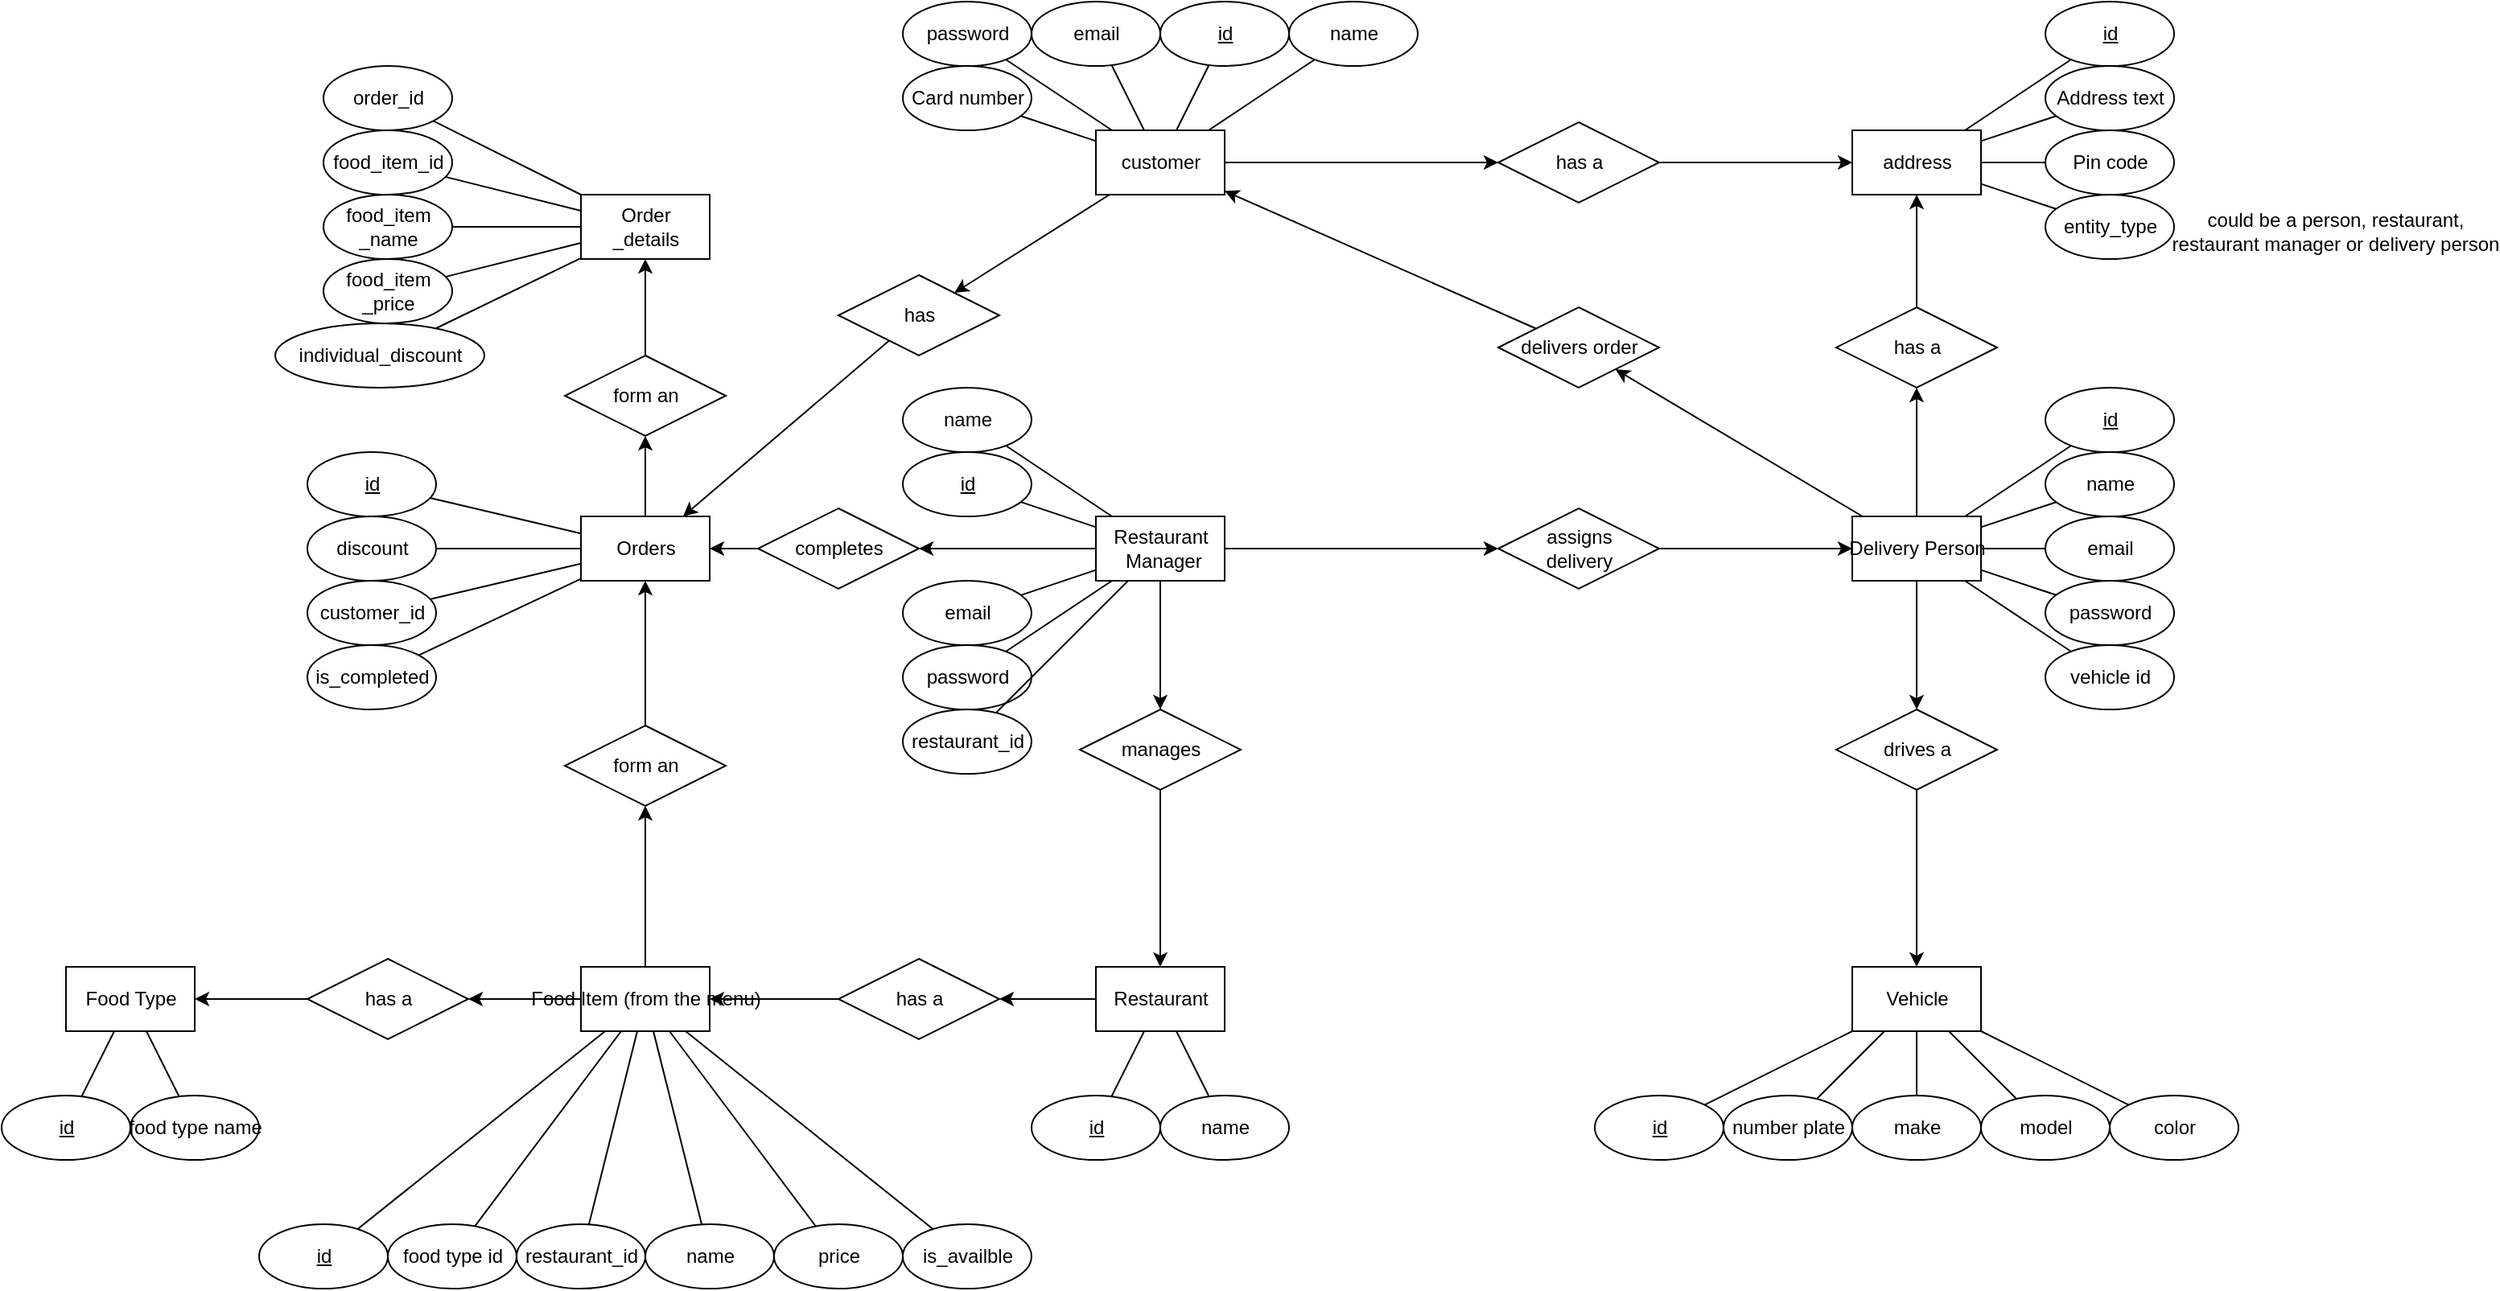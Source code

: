 <mxfile version="15.9.5" type="github">
  <diagram id="fd4n77I02KMqg5OLKuqp" name="Page-1">
    <mxGraphModel dx="2595" dy="1340" grid="1" gridSize="10" guides="1" tooltips="1" connect="1" arrows="1" fold="1" page="1" pageScale="1" pageWidth="1600" pageHeight="900" math="0" shadow="0">
      <root>
        <mxCell id="0" />
        <mxCell id="1" parent="0" />
        <mxCell id="MphkFnUnFCBE37njWN6I-1" value="customer" style="rounded=0;html=1;" vertex="1" parent="1">
          <mxGeometry x="720" y="140" width="80" height="40" as="geometry" />
        </mxCell>
        <mxCell id="MphkFnUnFCBE37njWN6I-2" value="id" style="ellipse;html=1;fontStyle=4" vertex="1" parent="1">
          <mxGeometry x="760" y="60" width="80" height="40" as="geometry" />
        </mxCell>
        <mxCell id="MphkFnUnFCBE37njWN6I-3" value="email" style="ellipse;html=1;" vertex="1" parent="1">
          <mxGeometry x="680" y="60" width="80" height="40" as="geometry" />
        </mxCell>
        <mxCell id="MphkFnUnFCBE37njWN6I-4" value="password" style="ellipse;html=1;" vertex="1" parent="1">
          <mxGeometry x="600" y="60" width="80" height="40" as="geometry" />
        </mxCell>
        <mxCell id="MphkFnUnFCBE37njWN6I-5" value="name" style="ellipse;html=1;" vertex="1" parent="1">
          <mxGeometry x="840" y="60" width="80" height="40" as="geometry" />
        </mxCell>
        <mxCell id="MphkFnUnFCBE37njWN6I-6" value="address" style="rounded=0;html=1;" vertex="1" parent="1">
          <mxGeometry x="1190" y="140" width="80" height="40" as="geometry" />
        </mxCell>
        <mxCell id="MphkFnUnFCBE37njWN6I-7" value="" style="endArrow=none;html=1;rounded=0;" edge="1" parent="1" source="MphkFnUnFCBE37njWN6I-4" target="MphkFnUnFCBE37njWN6I-1">
          <mxGeometry width="50" height="50" relative="1" as="geometry">
            <mxPoint x="960" y="310" as="sourcePoint" />
            <mxPoint x="1010" y="260" as="targetPoint" />
          </mxGeometry>
        </mxCell>
        <mxCell id="MphkFnUnFCBE37njWN6I-8" value="" style="endArrow=none;html=1;rounded=0;" edge="1" parent="1" source="MphkFnUnFCBE37njWN6I-3" target="MphkFnUnFCBE37njWN6I-1">
          <mxGeometry width="50" height="50" relative="1" as="geometry">
            <mxPoint x="690" y="170" as="sourcePoint" />
            <mxPoint x="730" y="170" as="targetPoint" />
          </mxGeometry>
        </mxCell>
        <mxCell id="MphkFnUnFCBE37njWN6I-9" value="" style="endArrow=none;html=1;rounded=0;" edge="1" parent="1" source="MphkFnUnFCBE37njWN6I-2" target="MphkFnUnFCBE37njWN6I-1">
          <mxGeometry width="50" height="50" relative="1" as="geometry">
            <mxPoint x="683.538" y="140.9" as="sourcePoint" />
            <mxPoint x="730" y="156.667" as="targetPoint" />
          </mxGeometry>
        </mxCell>
        <mxCell id="MphkFnUnFCBE37njWN6I-10" value="" style="endArrow=none;html=1;rounded=0;" edge="1" parent="1" source="MphkFnUnFCBE37njWN6I-5" target="MphkFnUnFCBE37njWN6I-1">
          <mxGeometry width="50" height="50" relative="1" as="geometry">
            <mxPoint x="674.0" y="106.0" as="sourcePoint" />
            <mxPoint x="740" y="150" as="targetPoint" />
          </mxGeometry>
        </mxCell>
        <mxCell id="MphkFnUnFCBE37njWN6I-11" value="" style="endArrow=classic;html=1;rounded=0;endFill=1;" edge="1" parent="1" source="MphkFnUnFCBE37njWN6I-1" target="MphkFnUnFCBE37njWN6I-12">
          <mxGeometry width="50" height="50" relative="1" as="geometry">
            <mxPoint x="960" y="310" as="sourcePoint" />
            <mxPoint x="1010" y="260" as="targetPoint" />
          </mxGeometry>
        </mxCell>
        <mxCell id="MphkFnUnFCBE37njWN6I-12" value="has a" style="shape=rhombus;perimeter=rhombusPerimeter;html=1;align=center;" vertex="1" parent="1">
          <mxGeometry x="970" y="135" width="100" height="50" as="geometry" />
        </mxCell>
        <mxCell id="MphkFnUnFCBE37njWN6I-13" value="" style="endArrow=classic;html=1;rounded=0;endFill=1;" edge="1" parent="1" source="MphkFnUnFCBE37njWN6I-12" target="MphkFnUnFCBE37njWN6I-6">
          <mxGeometry relative="1" as="geometry">
            <mxPoint x="1000" y="290" as="sourcePoint" />
            <mxPoint x="1160" y="290" as="targetPoint" />
          </mxGeometry>
        </mxCell>
        <mxCell id="MphkFnUnFCBE37njWN6I-14" value="id" style="ellipse;html=1;align=center;fontStyle=4" vertex="1" parent="1">
          <mxGeometry x="1310" y="60" width="80" height="40" as="geometry" />
        </mxCell>
        <mxCell id="MphkFnUnFCBE37njWN6I-16" value="Address text" style="ellipse;html=1;align=center;" vertex="1" parent="1">
          <mxGeometry x="1310" y="100" width="80" height="40" as="geometry" />
        </mxCell>
        <mxCell id="MphkFnUnFCBE37njWN6I-17" value="Pin code" style="ellipse;html=1;align=center;" vertex="1" parent="1">
          <mxGeometry x="1310" y="140" width="80" height="40" as="geometry" />
        </mxCell>
        <mxCell id="MphkFnUnFCBE37njWN6I-19" value="Card number" style="ellipse;html=1;align=center;" vertex="1" parent="1">
          <mxGeometry x="600" y="100" width="80" height="40" as="geometry" />
        </mxCell>
        <mxCell id="MphkFnUnFCBE37njWN6I-20" value="" style="endArrow=none;html=1;rounded=0;" edge="1" parent="1" source="MphkFnUnFCBE37njWN6I-6" target="MphkFnUnFCBE37njWN6I-14">
          <mxGeometry relative="1" as="geometry">
            <mxPoint x="1120" y="260" as="sourcePoint" />
            <mxPoint x="1280" y="260" as="targetPoint" />
          </mxGeometry>
        </mxCell>
        <mxCell id="MphkFnUnFCBE37njWN6I-22" value="" style="endArrow=none;html=1;rounded=0;" edge="1" parent="1" source="MphkFnUnFCBE37njWN6I-6" target="MphkFnUnFCBE37njWN6I-16">
          <mxGeometry relative="1" as="geometry">
            <mxPoint x="1260" y="160" as="sourcePoint" />
            <mxPoint x="1280.299" y="119.403" as="targetPoint" />
          </mxGeometry>
        </mxCell>
        <mxCell id="MphkFnUnFCBE37njWN6I-23" value="" style="endArrow=none;html=1;rounded=0;" edge="1" parent="1" source="MphkFnUnFCBE37njWN6I-6" target="MphkFnUnFCBE37njWN6I-17">
          <mxGeometry relative="1" as="geometry">
            <mxPoint x="1270" y="170" as="sourcePoint" />
            <mxPoint x="1290.299" y="129.403" as="targetPoint" />
          </mxGeometry>
        </mxCell>
        <mxCell id="MphkFnUnFCBE37njWN6I-25" value="" style="endArrow=none;html=1;rounded=0;" edge="1" parent="1" source="MphkFnUnFCBE37njWN6I-1" target="MphkFnUnFCBE37njWN6I-19">
          <mxGeometry relative="1" as="geometry">
            <mxPoint x="910" y="200" as="sourcePoint" />
            <mxPoint x="1070" y="200" as="targetPoint" />
          </mxGeometry>
        </mxCell>
        <mxCell id="MphkFnUnFCBE37njWN6I-26" value="&lt;div&gt;Restaurant&lt;/div&gt;&amp;nbsp;Manager" style="rounded=0;html=1;" vertex="1" parent="1">
          <mxGeometry x="720" y="380" width="80" height="40" as="geometry" />
        </mxCell>
        <mxCell id="MphkFnUnFCBE37njWN6I-28" value="Delivery Person" style="rounded=0;html=1;" vertex="1" parent="1">
          <mxGeometry x="1190" y="380" width="80" height="40" as="geometry" />
        </mxCell>
        <mxCell id="MphkFnUnFCBE37njWN6I-29" value="" style="endArrow=classic;html=1;rounded=0;endFill=1;" edge="1" parent="1" target="MphkFnUnFCBE37njWN6I-30" source="MphkFnUnFCBE37njWN6I-26">
          <mxGeometry width="50" height="50" relative="1" as="geometry">
            <mxPoint x="800" y="350" as="sourcePoint" />
            <mxPoint x="1010" y="450" as="targetPoint" />
          </mxGeometry>
        </mxCell>
        <mxCell id="MphkFnUnFCBE37njWN6I-30" value="&lt;div&gt;assigns&lt;/div&gt;&lt;div&gt;delivery&lt;/div&gt;" style="shape=rhombus;perimeter=rhombusPerimeter;html=1;align=center;" vertex="1" parent="1">
          <mxGeometry x="970" y="375" width="100" height="50" as="geometry" />
        </mxCell>
        <mxCell id="MphkFnUnFCBE37njWN6I-31" value="" style="endArrow=classic;html=1;rounded=0;endFill=1;" edge="1" parent="1" source="MphkFnUnFCBE37njWN6I-30" target="MphkFnUnFCBE37njWN6I-28">
          <mxGeometry relative="1" as="geometry">
            <mxPoint x="1000" y="480" as="sourcePoint" />
            <mxPoint x="1140" y="350" as="targetPoint" />
          </mxGeometry>
        </mxCell>
        <mxCell id="MphkFnUnFCBE37njWN6I-32" value="" style="endArrow=none;html=1;rounded=0;startArrow=classic;startFill=1;" edge="1" parent="1" target="MphkFnUnFCBE37njWN6I-33" source="MphkFnUnFCBE37njWN6I-1">
          <mxGeometry width="50" height="50" relative="1" as="geometry">
            <mxPoint x="800" y="235" as="sourcePoint" />
            <mxPoint x="1010" y="335" as="targetPoint" />
          </mxGeometry>
        </mxCell>
        <mxCell id="MphkFnUnFCBE37njWN6I-33" value="delivers order" style="shape=rhombus;perimeter=rhombusPerimeter;html=1;align=center;" vertex="1" parent="1">
          <mxGeometry x="970" y="250" width="100" height="50" as="geometry" />
        </mxCell>
        <mxCell id="MphkFnUnFCBE37njWN6I-34" value="" style="endArrow=none;html=1;rounded=0;startArrow=classic;startFill=1;" edge="1" parent="1" source="MphkFnUnFCBE37njWN6I-33" target="MphkFnUnFCBE37njWN6I-28">
          <mxGeometry relative="1" as="geometry">
            <mxPoint x="1000" y="395" as="sourcePoint" />
            <mxPoint x="1140" y="265" as="targetPoint" />
          </mxGeometry>
        </mxCell>
        <mxCell id="MphkFnUnFCBE37njWN6I-35" value="id" style="ellipse;html=1;align=center;fontStyle=4" vertex="1" parent="1">
          <mxGeometry x="1310" y="300" width="80" height="40" as="geometry" />
        </mxCell>
        <mxCell id="MphkFnUnFCBE37njWN6I-36" value="name" style="ellipse;html=1;align=center;" vertex="1" parent="1">
          <mxGeometry x="1310" y="340" width="80" height="40" as="geometry" />
        </mxCell>
        <mxCell id="MphkFnUnFCBE37njWN6I-39" value="" style="endArrow=none;html=1;rounded=0;" edge="1" parent="1" source="MphkFnUnFCBE37njWN6I-28" target="MphkFnUnFCBE37njWN6I-35">
          <mxGeometry relative="1" as="geometry">
            <mxPoint x="1140" y="280" as="sourcePoint" />
            <mxPoint x="1300" y="280" as="targetPoint" />
          </mxGeometry>
        </mxCell>
        <mxCell id="MphkFnUnFCBE37njWN6I-40" value="" style="endArrow=none;html=1;rounded=0;" edge="1" parent="1" source="MphkFnUnFCBE37njWN6I-28" target="MphkFnUnFCBE37njWN6I-36">
          <mxGeometry relative="1" as="geometry">
            <mxPoint x="1280" y="393.333" as="sourcePoint" />
            <mxPoint x="1325.449" y="380.077" as="targetPoint" />
          </mxGeometry>
        </mxCell>
        <mxCell id="MphkFnUnFCBE37njWN6I-42" value="email" style="ellipse;html=1;align=center;" vertex="1" parent="1">
          <mxGeometry x="1310" y="380" width="80" height="40" as="geometry" />
        </mxCell>
        <mxCell id="MphkFnUnFCBE37njWN6I-43" value="password" style="ellipse;html=1;align=center;" vertex="1" parent="1">
          <mxGeometry x="1310" y="420" width="80" height="40" as="geometry" />
        </mxCell>
        <mxCell id="MphkFnUnFCBE37njWN6I-44" value="vehicle id" style="ellipse;html=1;align=center;" vertex="1" parent="1">
          <mxGeometry x="1310" y="460" width="80" height="40" as="geometry" />
        </mxCell>
        <mxCell id="MphkFnUnFCBE37njWN6I-45" value="" style="endArrow=none;html=1;rounded=0;" edge="1" parent="1" source="MphkFnUnFCBE37njWN6I-28" target="MphkFnUnFCBE37njWN6I-42">
          <mxGeometry relative="1" as="geometry">
            <mxPoint x="1220" y="420" as="sourcePoint" />
            <mxPoint x="1380" y="420" as="targetPoint" />
          </mxGeometry>
        </mxCell>
        <mxCell id="MphkFnUnFCBE37njWN6I-46" value="" style="endArrow=none;html=1;rounded=0;" edge="1" parent="1" source="MphkFnUnFCBE37njWN6I-28" target="MphkFnUnFCBE37njWN6I-43">
          <mxGeometry relative="1" as="geometry">
            <mxPoint x="1220" y="420" as="sourcePoint" />
            <mxPoint x="1380" y="420" as="targetPoint" />
          </mxGeometry>
        </mxCell>
        <mxCell id="MphkFnUnFCBE37njWN6I-47" value="" style="endArrow=none;html=1;rounded=0;" edge="1" parent="1" source="MphkFnUnFCBE37njWN6I-28" target="MphkFnUnFCBE37njWN6I-44">
          <mxGeometry relative="1" as="geometry">
            <mxPoint x="1220" y="420" as="sourcePoint" />
            <mxPoint x="1380" y="420" as="targetPoint" />
          </mxGeometry>
        </mxCell>
        <mxCell id="MphkFnUnFCBE37njWN6I-49" value="" style="endArrow=none;html=1;rounded=0;startArrow=classic;startFill=1;" edge="1" parent="1" target="MphkFnUnFCBE37njWN6I-50">
          <mxGeometry width="50" height="50" relative="1" as="geometry">
            <mxPoint x="1230" y="660" as="sourcePoint" />
            <mxPoint x="1330" y="635" as="targetPoint" />
          </mxGeometry>
        </mxCell>
        <mxCell id="MphkFnUnFCBE37njWN6I-50" value="drives a" style="shape=rhombus;perimeter=rhombusPerimeter;html=1;align=center;" vertex="1" parent="1">
          <mxGeometry x="1180" y="500" width="100" height="50" as="geometry" />
        </mxCell>
        <mxCell id="MphkFnUnFCBE37njWN6I-51" value="" style="endArrow=none;html=1;rounded=0;startArrow=classic;startFill=1;" edge="1" parent="1" source="MphkFnUnFCBE37njWN6I-50" target="MphkFnUnFCBE37njWN6I-28">
          <mxGeometry relative="1" as="geometry">
            <mxPoint x="1220" y="665" as="sourcePoint" />
            <mxPoint x="1326.314" y="430" as="targetPoint" />
          </mxGeometry>
        </mxCell>
        <mxCell id="MphkFnUnFCBE37njWN6I-52" value="Vehicle" style="rounded=0;html=1;" vertex="1" parent="1">
          <mxGeometry x="1190" y="660" width="80" height="40" as="geometry" />
        </mxCell>
        <mxCell id="MphkFnUnFCBE37njWN6I-53" value="" style="endArrow=classic;html=1;rounded=0;endFill=1;" edge="1" parent="1" target="MphkFnUnFCBE37njWN6I-54" source="MphkFnUnFCBE37njWN6I-28">
          <mxGeometry width="50" height="50" relative="1" as="geometry">
            <mxPoint x="1053.333" y="375" as="sourcePoint" />
            <mxPoint x="1320" y="365" as="targetPoint" />
          </mxGeometry>
        </mxCell>
        <mxCell id="MphkFnUnFCBE37njWN6I-54" value="&lt;div&gt;has a&lt;/div&gt;" style="shape=rhombus;perimeter=rhombusPerimeter;html=1;align=center;" vertex="1" parent="1">
          <mxGeometry x="1180" y="250" width="100" height="50" as="geometry" />
        </mxCell>
        <mxCell id="MphkFnUnFCBE37njWN6I-55" value="" style="endArrow=classic;html=1;rounded=0;endFill=1;" edge="1" parent="1" source="MphkFnUnFCBE37njWN6I-54" target="MphkFnUnFCBE37njWN6I-6">
          <mxGeometry relative="1" as="geometry">
            <mxPoint x="1210" y="395" as="sourcePoint" />
            <mxPoint x="1053.333" y="175" as="targetPoint" />
          </mxGeometry>
        </mxCell>
        <mxCell id="MphkFnUnFCBE37njWN6I-57" value="id" style="ellipse;html=1;align=center;fontStyle=4" vertex="1" parent="1">
          <mxGeometry x="1030" y="740" width="80" height="40" as="geometry" />
        </mxCell>
        <mxCell id="MphkFnUnFCBE37njWN6I-58" value="number plate" style="ellipse;html=1;align=center;" vertex="1" parent="1">
          <mxGeometry x="1110" y="740" width="80" height="40" as="geometry" />
        </mxCell>
        <mxCell id="MphkFnUnFCBE37njWN6I-59" value="make" style="ellipse;html=1;align=center;" vertex="1" parent="1">
          <mxGeometry x="1190" y="740" width="80" height="40" as="geometry" />
        </mxCell>
        <mxCell id="MphkFnUnFCBE37njWN6I-62" value="model" style="ellipse;html=1;align=center;" vertex="1" parent="1">
          <mxGeometry x="1270" y="740" width="80" height="40" as="geometry" />
        </mxCell>
        <mxCell id="MphkFnUnFCBE37njWN6I-63" value="color" style="ellipse;html=1;align=center;" vertex="1" parent="1">
          <mxGeometry x="1350" y="740" width="80" height="40" as="geometry" />
        </mxCell>
        <mxCell id="MphkFnUnFCBE37njWN6I-64" value="" style="endArrow=none;html=1;rounded=0;" edge="1" parent="1" source="MphkFnUnFCBE37njWN6I-52" target="MphkFnUnFCBE37njWN6I-57">
          <mxGeometry relative="1" as="geometry">
            <mxPoint x="1190" y="660" as="sourcePoint" />
            <mxPoint x="1350" y="660" as="targetPoint" />
          </mxGeometry>
        </mxCell>
        <mxCell id="MphkFnUnFCBE37njWN6I-67" value="" style="endArrow=none;html=1;rounded=0;" edge="1" parent="1" source="MphkFnUnFCBE37njWN6I-52" target="MphkFnUnFCBE37njWN6I-58">
          <mxGeometry relative="1" as="geometry">
            <mxPoint x="1240" y="660" as="sourcePoint" />
            <mxPoint x="1400" y="660" as="targetPoint" />
          </mxGeometry>
        </mxCell>
        <mxCell id="MphkFnUnFCBE37njWN6I-68" value="" style="endArrow=none;html=1;rounded=0;" edge="1" parent="1" source="MphkFnUnFCBE37njWN6I-52" target="MphkFnUnFCBE37njWN6I-59">
          <mxGeometry relative="1" as="geometry">
            <mxPoint x="1240" y="660" as="sourcePoint" />
            <mxPoint x="1400" y="660" as="targetPoint" />
          </mxGeometry>
        </mxCell>
        <mxCell id="MphkFnUnFCBE37njWN6I-69" value="" style="endArrow=none;html=1;rounded=0;" edge="1" parent="1" source="MphkFnUnFCBE37njWN6I-52" target="MphkFnUnFCBE37njWN6I-62">
          <mxGeometry relative="1" as="geometry">
            <mxPoint x="1240" y="660" as="sourcePoint" />
            <mxPoint x="1400" y="660" as="targetPoint" />
          </mxGeometry>
        </mxCell>
        <mxCell id="MphkFnUnFCBE37njWN6I-70" value="" style="endArrow=none;html=1;rounded=0;" edge="1" parent="1" source="MphkFnUnFCBE37njWN6I-52" target="MphkFnUnFCBE37njWN6I-63">
          <mxGeometry relative="1" as="geometry">
            <mxPoint x="1240" y="660" as="sourcePoint" />
            <mxPoint x="1400" y="660" as="targetPoint" />
          </mxGeometry>
        </mxCell>
        <mxCell id="MphkFnUnFCBE37njWN6I-71" value="Food Item (from the menu)" style="rounded=0;html=1;" vertex="1" parent="1">
          <mxGeometry x="400" y="660" width="80" height="40" as="geometry" />
        </mxCell>
        <mxCell id="MphkFnUnFCBE37njWN6I-73" value="&lt;div&gt;Orders&lt;/div&gt;" style="rounded=0;html=1;" vertex="1" parent="1">
          <mxGeometry x="400" y="380" width="80" height="40" as="geometry" />
        </mxCell>
        <mxCell id="MphkFnUnFCBE37njWN6I-74" value="" style="endArrow=none;html=1;rounded=0;startArrow=classic;startFill=1;" edge="1" parent="1" target="MphkFnUnFCBE37njWN6I-75" source="MphkFnUnFCBE37njWN6I-94">
          <mxGeometry width="50" height="50" relative="1" as="geometry">
            <mxPoint x="760" y="620" as="sourcePoint" />
            <mxPoint x="860" y="665" as="targetPoint" />
          </mxGeometry>
        </mxCell>
        <mxCell id="MphkFnUnFCBE37njWN6I-75" value="manages" style="shape=rhombus;perimeter=rhombusPerimeter;html=1;align=center;" vertex="1" parent="1">
          <mxGeometry x="710" y="500" width="100" height="50" as="geometry" />
        </mxCell>
        <mxCell id="MphkFnUnFCBE37njWN6I-76" value="" style="endArrow=none;html=1;rounded=0;startArrow=classic;startFill=1;" edge="1" parent="1" source="MphkFnUnFCBE37njWN6I-75" target="MphkFnUnFCBE37njWN6I-26">
          <mxGeometry relative="1" as="geometry">
            <mxPoint x="750" y="695" as="sourcePoint" />
            <mxPoint x="760" y="430" as="targetPoint" />
          </mxGeometry>
        </mxCell>
        <mxCell id="MphkFnUnFCBE37njWN6I-77" value="entity_type" style="ellipse;html=1;align=center;" vertex="1" parent="1">
          <mxGeometry x="1310" y="180" width="80" height="40" as="geometry" />
        </mxCell>
        <mxCell id="MphkFnUnFCBE37njWN6I-78" value="&lt;div&gt;could be a person, restaurant,&lt;/div&gt;&lt;div&gt;restaurant manager or delivery person&lt;br&gt;&lt;/div&gt;" style="text;html=1;strokeColor=none;fillColor=none;align=center;verticalAlign=middle;rounded=0;" vertex="1" parent="1">
          <mxGeometry x="1400" y="180" width="180" height="45" as="geometry" />
        </mxCell>
        <mxCell id="MphkFnUnFCBE37njWN6I-79" value="" style="endArrow=none;html=1;rounded=0;" edge="1" parent="1" source="MphkFnUnFCBE37njWN6I-6" target="MphkFnUnFCBE37njWN6I-77">
          <mxGeometry relative="1" as="geometry">
            <mxPoint x="1270" y="180" as="sourcePoint" />
            <mxPoint x="1430" y="180" as="targetPoint" />
          </mxGeometry>
        </mxCell>
        <mxCell id="MphkFnUnFCBE37njWN6I-80" value="id" style="ellipse;html=1;fontStyle=4" vertex="1" parent="1">
          <mxGeometry x="600" y="340" width="80" height="40" as="geometry" />
        </mxCell>
        <mxCell id="MphkFnUnFCBE37njWN6I-81" value="email" style="ellipse;html=1;" vertex="1" parent="1">
          <mxGeometry x="600" y="420" width="80" height="40" as="geometry" />
        </mxCell>
        <mxCell id="MphkFnUnFCBE37njWN6I-82" value="password" style="ellipse;html=1;" vertex="1" parent="1">
          <mxGeometry x="600" y="460" width="80" height="40" as="geometry" />
        </mxCell>
        <mxCell id="MphkFnUnFCBE37njWN6I-83" value="name" style="ellipse;html=1;" vertex="1" parent="1">
          <mxGeometry x="600" y="300" width="80" height="40" as="geometry" />
        </mxCell>
        <mxCell id="MphkFnUnFCBE37njWN6I-84" value="" style="endArrow=none;html=1;rounded=0;" edge="1" parent="1" source="MphkFnUnFCBE37njWN6I-82" target="MphkFnUnFCBE37njWN6I-26">
          <mxGeometry relative="1" as="geometry">
            <mxPoint x="850" y="280" as="sourcePoint" />
            <mxPoint x="1010" y="280" as="targetPoint" />
          </mxGeometry>
        </mxCell>
        <mxCell id="MphkFnUnFCBE37njWN6I-85" value="" style="endArrow=none;html=1;rounded=0;" edge="1" parent="1" source="MphkFnUnFCBE37njWN6I-81" target="MphkFnUnFCBE37njWN6I-26">
          <mxGeometry relative="1" as="geometry">
            <mxPoint x="850" y="280" as="sourcePoint" />
            <mxPoint x="1010" y="280" as="targetPoint" />
          </mxGeometry>
        </mxCell>
        <mxCell id="MphkFnUnFCBE37njWN6I-86" value="" style="endArrow=none;html=1;rounded=0;" edge="1" parent="1" source="MphkFnUnFCBE37njWN6I-80" target="MphkFnUnFCBE37njWN6I-26">
          <mxGeometry relative="1" as="geometry">
            <mxPoint x="850" y="280" as="sourcePoint" />
            <mxPoint x="1010" y="280" as="targetPoint" />
          </mxGeometry>
        </mxCell>
        <mxCell id="MphkFnUnFCBE37njWN6I-87" value="" style="endArrow=none;html=1;rounded=0;" edge="1" parent="1" source="MphkFnUnFCBE37njWN6I-83" target="MphkFnUnFCBE37njWN6I-26">
          <mxGeometry relative="1" as="geometry">
            <mxPoint x="850" y="280" as="sourcePoint" />
            <mxPoint x="1010" y="280" as="targetPoint" />
          </mxGeometry>
        </mxCell>
        <mxCell id="MphkFnUnFCBE37njWN6I-89" value="food type id" style="ellipse;html=1;align=center;" vertex="1" parent="1">
          <mxGeometry x="280" y="820" width="80" height="40" as="geometry" />
        </mxCell>
        <mxCell id="MphkFnUnFCBE37njWN6I-90" value="id" style="ellipse;html=1;align=center;fontStyle=4" vertex="1" parent="1">
          <mxGeometry x="200" y="820" width="80" height="40" as="geometry" />
        </mxCell>
        <mxCell id="MphkFnUnFCBE37njWN6I-91" value="restaurant_id" style="ellipse;html=1;" vertex="1" parent="1">
          <mxGeometry x="600" y="500" width="80" height="40" as="geometry" />
        </mxCell>
        <mxCell id="MphkFnUnFCBE37njWN6I-92" value="" style="endArrow=none;html=1;rounded=0;" edge="1" parent="1" source="MphkFnUnFCBE37njWN6I-91" target="MphkFnUnFCBE37njWN6I-26">
          <mxGeometry relative="1" as="geometry">
            <mxPoint x="580" y="490" as="sourcePoint" />
            <mxPoint x="740" y="490" as="targetPoint" />
          </mxGeometry>
        </mxCell>
        <mxCell id="MphkFnUnFCBE37njWN6I-93" value="restaurant_id" style="ellipse;html=1;align=center;" vertex="1" parent="1">
          <mxGeometry x="360" y="820" width="80" height="40" as="geometry" />
        </mxCell>
        <mxCell id="MphkFnUnFCBE37njWN6I-94" value="Restaurant" style="rounded=0;html=1;" vertex="1" parent="1">
          <mxGeometry x="720" y="660" width="80" height="40" as="geometry" />
        </mxCell>
        <mxCell id="MphkFnUnFCBE37njWN6I-96" value="" style="endArrow=none;html=1;rounded=0;startArrow=classic;startFill=1;" edge="1" parent="1" target="MphkFnUnFCBE37njWN6I-97" source="MphkFnUnFCBE37njWN6I-71">
          <mxGeometry width="50" height="50" relative="1" as="geometry">
            <mxPoint x="900" y="690" as="sourcePoint" />
            <mxPoint x="1000" y="695" as="targetPoint" />
          </mxGeometry>
        </mxCell>
        <mxCell id="MphkFnUnFCBE37njWN6I-97" value="has a" style="shape=rhombus;perimeter=rhombusPerimeter;html=1;align=center;" vertex="1" parent="1">
          <mxGeometry x="560" y="655" width="100" height="50" as="geometry" />
        </mxCell>
        <mxCell id="MphkFnUnFCBE37njWN6I-98" value="" style="endArrow=none;html=1;rounded=0;startArrow=classic;startFill=1;" edge="1" parent="1" source="MphkFnUnFCBE37njWN6I-97" target="MphkFnUnFCBE37njWN6I-94">
          <mxGeometry relative="1" as="geometry">
            <mxPoint x="640" y="725" as="sourcePoint" />
            <mxPoint x="730" y="740" as="targetPoint" />
          </mxGeometry>
        </mxCell>
        <mxCell id="MphkFnUnFCBE37njWN6I-99" value="id" style="ellipse;html=1;align=center;fontStyle=4" vertex="1" parent="1">
          <mxGeometry x="680" y="740" width="80" height="40" as="geometry" />
        </mxCell>
        <mxCell id="MphkFnUnFCBE37njWN6I-100" value="name" style="ellipse;html=1;align=center;" vertex="1" parent="1">
          <mxGeometry x="760" y="740" width="80" height="40" as="geometry" />
        </mxCell>
        <mxCell id="MphkFnUnFCBE37njWN6I-102" value="Food Type" style="rounded=0;html=1;" vertex="1" parent="1">
          <mxGeometry x="80" y="660" width="80" height="40" as="geometry" />
        </mxCell>
        <mxCell id="MphkFnUnFCBE37njWN6I-103" value="food type name" style="ellipse;html=1;align=center;" vertex="1" parent="1">
          <mxGeometry x="120" y="740" width="80" height="40" as="geometry" />
        </mxCell>
        <mxCell id="MphkFnUnFCBE37njWN6I-104" value="id" style="ellipse;html=1;align=center;fontStyle=4" vertex="1" parent="1">
          <mxGeometry x="40" y="740" width="80" height="40" as="geometry" />
        </mxCell>
        <mxCell id="MphkFnUnFCBE37njWN6I-105" value="" style="endArrow=none;html=1;rounded=0;" edge="1" parent="1" source="MphkFnUnFCBE37njWN6I-102" target="MphkFnUnFCBE37njWN6I-104">
          <mxGeometry relative="1" as="geometry">
            <mxPoint x="230" y="680" as="sourcePoint" />
            <mxPoint x="390" y="680" as="targetPoint" />
          </mxGeometry>
        </mxCell>
        <mxCell id="MphkFnUnFCBE37njWN6I-106" value="" style="endArrow=none;html=1;rounded=0;" edge="1" parent="1" source="MphkFnUnFCBE37njWN6I-102" target="MphkFnUnFCBE37njWN6I-103">
          <mxGeometry relative="1" as="geometry">
            <mxPoint x="230" y="680" as="sourcePoint" />
            <mxPoint x="390" y="680" as="targetPoint" />
          </mxGeometry>
        </mxCell>
        <mxCell id="MphkFnUnFCBE37njWN6I-108" value="" style="endArrow=none;html=1;rounded=0;" edge="1" parent="1" source="MphkFnUnFCBE37njWN6I-99" target="MphkFnUnFCBE37njWN6I-94">
          <mxGeometry relative="1" as="geometry">
            <mxPoint x="500" y="640" as="sourcePoint" />
            <mxPoint x="660" y="640" as="targetPoint" />
          </mxGeometry>
        </mxCell>
        <mxCell id="MphkFnUnFCBE37njWN6I-109" value="" style="endArrow=none;html=1;rounded=0;" edge="1" parent="1" source="MphkFnUnFCBE37njWN6I-100" target="MphkFnUnFCBE37njWN6I-94">
          <mxGeometry relative="1" as="geometry">
            <mxPoint x="500" y="640" as="sourcePoint" />
            <mxPoint x="660" y="640" as="targetPoint" />
          </mxGeometry>
        </mxCell>
        <mxCell id="MphkFnUnFCBE37njWN6I-111" value="name" style="ellipse;html=1;align=center;" vertex="1" parent="1">
          <mxGeometry x="440" y="820" width="80" height="40" as="geometry" />
        </mxCell>
        <mxCell id="MphkFnUnFCBE37njWN6I-112" value="price" style="ellipse;html=1;align=center;" vertex="1" parent="1">
          <mxGeometry x="520" y="820" width="80" height="40" as="geometry" />
        </mxCell>
        <mxCell id="MphkFnUnFCBE37njWN6I-113" value="is_availble" style="ellipse;html=1;align=center;" vertex="1" parent="1">
          <mxGeometry x="600" y="820" width="80" height="40" as="geometry" />
        </mxCell>
        <mxCell id="MphkFnUnFCBE37njWN6I-114" value="" style="endArrow=none;html=1;rounded=0;" edge="1" parent="1" source="MphkFnUnFCBE37njWN6I-71" target="MphkFnUnFCBE37njWN6I-90">
          <mxGeometry relative="1" as="geometry">
            <mxPoint x="440" y="770" as="sourcePoint" />
            <mxPoint x="600" y="770" as="targetPoint" />
          </mxGeometry>
        </mxCell>
        <mxCell id="MphkFnUnFCBE37njWN6I-115" value="" style="endArrow=none;html=1;rounded=0;" edge="1" parent="1" source="MphkFnUnFCBE37njWN6I-71" target="MphkFnUnFCBE37njWN6I-89">
          <mxGeometry relative="1" as="geometry">
            <mxPoint x="440" y="770" as="sourcePoint" />
            <mxPoint x="600" y="770" as="targetPoint" />
          </mxGeometry>
        </mxCell>
        <mxCell id="MphkFnUnFCBE37njWN6I-116" value="" style="endArrow=none;html=1;rounded=0;" edge="1" parent="1" source="MphkFnUnFCBE37njWN6I-71" target="MphkFnUnFCBE37njWN6I-93">
          <mxGeometry relative="1" as="geometry">
            <mxPoint x="440" y="770" as="sourcePoint" />
            <mxPoint x="600" y="770" as="targetPoint" />
          </mxGeometry>
        </mxCell>
        <mxCell id="MphkFnUnFCBE37njWN6I-117" value="" style="endArrow=none;html=1;rounded=0;" edge="1" parent="1" source="MphkFnUnFCBE37njWN6I-71" target="MphkFnUnFCBE37njWN6I-111">
          <mxGeometry relative="1" as="geometry">
            <mxPoint x="440" y="770" as="sourcePoint" />
            <mxPoint x="600" y="770" as="targetPoint" />
          </mxGeometry>
        </mxCell>
        <mxCell id="MphkFnUnFCBE37njWN6I-118" value="" style="endArrow=none;html=1;rounded=0;" edge="1" parent="1" source="MphkFnUnFCBE37njWN6I-71" target="MphkFnUnFCBE37njWN6I-112">
          <mxGeometry relative="1" as="geometry">
            <mxPoint x="440" y="770" as="sourcePoint" />
            <mxPoint x="600" y="770" as="targetPoint" />
          </mxGeometry>
        </mxCell>
        <mxCell id="MphkFnUnFCBE37njWN6I-119" value="" style="endArrow=none;html=1;rounded=0;" edge="1" parent="1" source="MphkFnUnFCBE37njWN6I-71" target="MphkFnUnFCBE37njWN6I-113">
          <mxGeometry relative="1" as="geometry">
            <mxPoint x="440" y="770" as="sourcePoint" />
            <mxPoint x="600" y="770" as="targetPoint" />
          </mxGeometry>
        </mxCell>
        <mxCell id="MphkFnUnFCBE37njWN6I-120" value="" style="endArrow=none;html=1;rounded=0;startArrow=classic;startFill=1;" edge="1" parent="1" target="MphkFnUnFCBE37njWN6I-121" source="MphkFnUnFCBE37njWN6I-102">
          <mxGeometry width="50" height="50" relative="1" as="geometry">
            <mxPoint x="170" y="680" as="sourcePoint" />
            <mxPoint x="690" y="695" as="targetPoint" />
          </mxGeometry>
        </mxCell>
        <mxCell id="MphkFnUnFCBE37njWN6I-121" value="has a" style="shape=rhombus;perimeter=rhombusPerimeter;html=1;align=center;" vertex="1" parent="1">
          <mxGeometry x="230" y="655" width="100" height="50" as="geometry" />
        </mxCell>
        <mxCell id="MphkFnUnFCBE37njWN6I-122" value="" style="endArrow=none;html=1;rounded=0;startArrow=classic;startFill=1;" edge="1" parent="1" source="MphkFnUnFCBE37njWN6I-121" target="MphkFnUnFCBE37njWN6I-71">
          <mxGeometry relative="1" as="geometry">
            <mxPoint x="330" y="725" as="sourcePoint" />
            <mxPoint x="410" y="680" as="targetPoint" />
          </mxGeometry>
        </mxCell>
        <mxCell id="MphkFnUnFCBE37njWN6I-124" value="" style="endArrow=none;html=1;rounded=0;startArrow=classic;startFill=1;" edge="1" parent="1" target="MphkFnUnFCBE37njWN6I-125" source="MphkFnUnFCBE37njWN6I-73">
          <mxGeometry width="50" height="50" relative="1" as="geometry">
            <mxPoint x="310" y="525" as="sourcePoint" />
            <mxPoint x="823" y="540" as="targetPoint" />
          </mxGeometry>
        </mxCell>
        <mxCell id="MphkFnUnFCBE37njWN6I-125" value="form an" style="shape=rhombus;perimeter=rhombusPerimeter;html=1;align=center;" vertex="1" parent="1">
          <mxGeometry x="390" y="510" width="100" height="50" as="geometry" />
        </mxCell>
        <mxCell id="MphkFnUnFCBE37njWN6I-126" value="" style="endArrow=none;html=1;rounded=0;startArrow=classic;startFill=1;" edge="1" parent="1" source="MphkFnUnFCBE37njWN6I-125" target="MphkFnUnFCBE37njWN6I-71">
          <mxGeometry relative="1" as="geometry">
            <mxPoint x="463" y="570" as="sourcePoint" />
            <mxPoint x="500" y="620" as="targetPoint" />
          </mxGeometry>
        </mxCell>
        <mxCell id="MphkFnUnFCBE37njWN6I-127" value="id" style="ellipse;html=1;fontStyle=4" vertex="1" parent="1">
          <mxGeometry x="230" y="340" width="80" height="40" as="geometry" />
        </mxCell>
        <mxCell id="MphkFnUnFCBE37njWN6I-131" value="discount" style="ellipse;html=1;" vertex="1" parent="1">
          <mxGeometry x="230" y="380" width="80" height="40" as="geometry" />
        </mxCell>
        <mxCell id="MphkFnUnFCBE37njWN6I-132" value="" style="endArrow=none;html=1;rounded=0;" edge="1" parent="1" source="MphkFnUnFCBE37njWN6I-127" target="MphkFnUnFCBE37njWN6I-73">
          <mxGeometry relative="1" as="geometry">
            <mxPoint x="390" y="440" as="sourcePoint" />
            <mxPoint x="550" y="440" as="targetPoint" />
          </mxGeometry>
        </mxCell>
        <mxCell id="MphkFnUnFCBE37njWN6I-136" value="" style="endArrow=none;html=1;rounded=0;" edge="1" parent="1" source="MphkFnUnFCBE37njWN6I-131" target="MphkFnUnFCBE37njWN6I-73">
          <mxGeometry relative="1" as="geometry">
            <mxPoint x="390" y="440" as="sourcePoint" />
            <mxPoint x="550" y="440" as="targetPoint" />
          </mxGeometry>
        </mxCell>
        <mxCell id="MphkFnUnFCBE37njWN6I-140" value="&lt;div&gt;Order&lt;/div&gt;_details" style="rounded=0;html=1;" vertex="1" parent="1">
          <mxGeometry x="400" y="180" width="80" height="40" as="geometry" />
        </mxCell>
        <mxCell id="MphkFnUnFCBE37njWN6I-141" value="food_item_id" style="ellipse;html=1;" vertex="1" parent="1">
          <mxGeometry x="240" y="140" width="80" height="40" as="geometry" />
        </mxCell>
        <mxCell id="MphkFnUnFCBE37njWN6I-142" value="&lt;div&gt;food_item&lt;/div&gt;&lt;div&gt;_name&lt;/div&gt;" style="ellipse;html=1;" vertex="1" parent="1">
          <mxGeometry x="240" y="180" width="80" height="40" as="geometry" />
        </mxCell>
        <mxCell id="MphkFnUnFCBE37njWN6I-143" value="&lt;div&gt;food_item&lt;/div&gt;&lt;div&gt;_price&lt;br&gt;&lt;/div&gt;" style="ellipse;html=1;" vertex="1" parent="1">
          <mxGeometry x="240" y="220" width="80" height="40" as="geometry" />
        </mxCell>
        <mxCell id="MphkFnUnFCBE37njWN6I-144" value="" style="endArrow=none;html=1;rounded=0;" edge="1" parent="1" source="MphkFnUnFCBE37njWN6I-141" target="MphkFnUnFCBE37njWN6I-140">
          <mxGeometry relative="1" as="geometry">
            <mxPoint x="520" y="330" as="sourcePoint" />
            <mxPoint x="680" y="330" as="targetPoint" />
          </mxGeometry>
        </mxCell>
        <mxCell id="MphkFnUnFCBE37njWN6I-145" value="" style="endArrow=none;html=1;rounded=0;" edge="1" parent="1" source="MphkFnUnFCBE37njWN6I-142" target="MphkFnUnFCBE37njWN6I-140">
          <mxGeometry relative="1" as="geometry">
            <mxPoint x="520" y="330" as="sourcePoint" />
            <mxPoint x="680" y="330" as="targetPoint" />
          </mxGeometry>
        </mxCell>
        <mxCell id="MphkFnUnFCBE37njWN6I-146" value="order_id" style="ellipse;html=1;" vertex="1" parent="1">
          <mxGeometry x="240" y="100" width="80" height="40" as="geometry" />
        </mxCell>
        <mxCell id="MphkFnUnFCBE37njWN6I-148" value="individual_discount" style="ellipse;html=1;" vertex="1" parent="1">
          <mxGeometry x="210" y="260" width="130" height="40" as="geometry" />
        </mxCell>
        <mxCell id="MphkFnUnFCBE37njWN6I-149" value="" style="endArrow=none;html=1;rounded=0;" edge="1" parent="1" source="MphkFnUnFCBE37njWN6I-143" target="MphkFnUnFCBE37njWN6I-140">
          <mxGeometry relative="1" as="geometry">
            <mxPoint x="520" y="330" as="sourcePoint" />
            <mxPoint x="680" y="330" as="targetPoint" />
          </mxGeometry>
        </mxCell>
        <mxCell id="MphkFnUnFCBE37njWN6I-150" value="" style="endArrow=none;html=1;rounded=0;" edge="1" parent="1" source="MphkFnUnFCBE37njWN6I-148" target="MphkFnUnFCBE37njWN6I-140">
          <mxGeometry relative="1" as="geometry">
            <mxPoint x="520" y="330" as="sourcePoint" />
            <mxPoint x="680" y="330" as="targetPoint" />
          </mxGeometry>
        </mxCell>
        <mxCell id="MphkFnUnFCBE37njWN6I-151" value="" style="endArrow=none;html=1;rounded=0;" edge="1" parent="1" source="MphkFnUnFCBE37njWN6I-146" target="MphkFnUnFCBE37njWN6I-140">
          <mxGeometry relative="1" as="geometry">
            <mxPoint x="520" y="330" as="sourcePoint" />
            <mxPoint x="680" y="330" as="targetPoint" />
          </mxGeometry>
        </mxCell>
        <mxCell id="MphkFnUnFCBE37njWN6I-153" value="" style="endArrow=none;html=1;rounded=0;startArrow=classic;startFill=1;" edge="1" parent="1" target="MphkFnUnFCBE37njWN6I-154" source="MphkFnUnFCBE37njWN6I-140">
          <mxGeometry width="50" height="50" relative="1" as="geometry">
            <mxPoint x="540" y="180" as="sourcePoint" />
            <mxPoint x="923" y="300" as="targetPoint" />
          </mxGeometry>
        </mxCell>
        <mxCell id="MphkFnUnFCBE37njWN6I-154" value="form an" style="shape=rhombus;perimeter=rhombusPerimeter;html=1;align=center;" vertex="1" parent="1">
          <mxGeometry x="390" y="280" width="100" height="50" as="geometry" />
        </mxCell>
        <mxCell id="MphkFnUnFCBE37njWN6I-155" value="" style="endArrow=none;html=1;rounded=0;startArrow=classic;startFill=1;" edge="1" parent="1" source="MphkFnUnFCBE37njWN6I-154" target="MphkFnUnFCBE37njWN6I-73">
          <mxGeometry relative="1" as="geometry">
            <mxPoint x="563" y="330" as="sourcePoint" />
            <mxPoint x="540" y="420" as="targetPoint" />
          </mxGeometry>
        </mxCell>
        <mxCell id="MphkFnUnFCBE37njWN6I-156" value="customer_id" style="ellipse;html=1;" vertex="1" parent="1">
          <mxGeometry x="230" y="420" width="80" height="40" as="geometry" />
        </mxCell>
        <mxCell id="MphkFnUnFCBE37njWN6I-157" value="" style="endArrow=none;html=1;rounded=0;" edge="1" parent="1" source="MphkFnUnFCBE37njWN6I-156" target="MphkFnUnFCBE37njWN6I-73">
          <mxGeometry relative="1" as="geometry">
            <mxPoint x="430" y="380" as="sourcePoint" />
            <mxPoint x="590" y="380" as="targetPoint" />
          </mxGeometry>
        </mxCell>
        <mxCell id="MphkFnUnFCBE37njWN6I-158" value="" style="endArrow=none;html=1;rounded=0;startArrow=classic;startFill=1;" edge="1" parent="1" target="MphkFnUnFCBE37njWN6I-159" source="MphkFnUnFCBE37njWN6I-73">
          <mxGeometry width="50" height="50" relative="1" as="geometry">
            <mxPoint x="560" y="310" as="sourcePoint" />
            <mxPoint x="1043" y="390" as="targetPoint" />
          </mxGeometry>
        </mxCell>
        <mxCell id="MphkFnUnFCBE37njWN6I-159" value="completes" style="shape=rhombus;perimeter=rhombusPerimeter;html=1;align=center;" vertex="1" parent="1">
          <mxGeometry x="510" y="375" width="100" height="50" as="geometry" />
        </mxCell>
        <mxCell id="MphkFnUnFCBE37njWN6I-160" value="" style="endArrow=none;html=1;rounded=0;startArrow=classic;startFill=1;" edge="1" parent="1" source="MphkFnUnFCBE37njWN6I-159" target="MphkFnUnFCBE37njWN6I-26">
          <mxGeometry relative="1" as="geometry">
            <mxPoint x="683" y="420" as="sourcePoint" />
            <mxPoint x="560" y="470" as="targetPoint" />
          </mxGeometry>
        </mxCell>
        <mxCell id="MphkFnUnFCBE37njWN6I-161" value="" style="endArrow=none;html=1;rounded=0;startArrow=classic;startFill=1;" edge="1" parent="1" target="MphkFnUnFCBE37njWN6I-162" source="MphkFnUnFCBE37njWN6I-73">
          <mxGeometry width="50" height="50" relative="1" as="geometry">
            <mxPoint x="530" y="180" as="sourcePoint" />
            <mxPoint x="1013" y="260" as="targetPoint" />
          </mxGeometry>
        </mxCell>
        <mxCell id="MphkFnUnFCBE37njWN6I-162" value="has" style="shape=rhombus;perimeter=rhombusPerimeter;html=1;align=center;" vertex="1" parent="1">
          <mxGeometry x="560" y="230" width="100" height="50" as="geometry" />
        </mxCell>
        <mxCell id="MphkFnUnFCBE37njWN6I-163" value="" style="endArrow=none;html=1;rounded=0;startArrow=classic;startFill=1;" edge="1" parent="1" source="MphkFnUnFCBE37njWN6I-162" target="MphkFnUnFCBE37njWN6I-1">
          <mxGeometry relative="1" as="geometry">
            <mxPoint x="653" y="290" as="sourcePoint" />
            <mxPoint x="530" y="340" as="targetPoint" />
          </mxGeometry>
        </mxCell>
        <mxCell id="MphkFnUnFCBE37njWN6I-164" value="is_completed" style="ellipse;html=1;" vertex="1" parent="1">
          <mxGeometry x="230" y="460" width="80" height="40" as="geometry" />
        </mxCell>
        <mxCell id="MphkFnUnFCBE37njWN6I-166" value="" style="endArrow=none;html=1;rounded=0;" edge="1" parent="1" source="MphkFnUnFCBE37njWN6I-164" target="MphkFnUnFCBE37njWN6I-73">
          <mxGeometry relative="1" as="geometry">
            <mxPoint x="490" y="450" as="sourcePoint" />
            <mxPoint x="650" y="450" as="targetPoint" />
          </mxGeometry>
        </mxCell>
      </root>
    </mxGraphModel>
  </diagram>
</mxfile>

